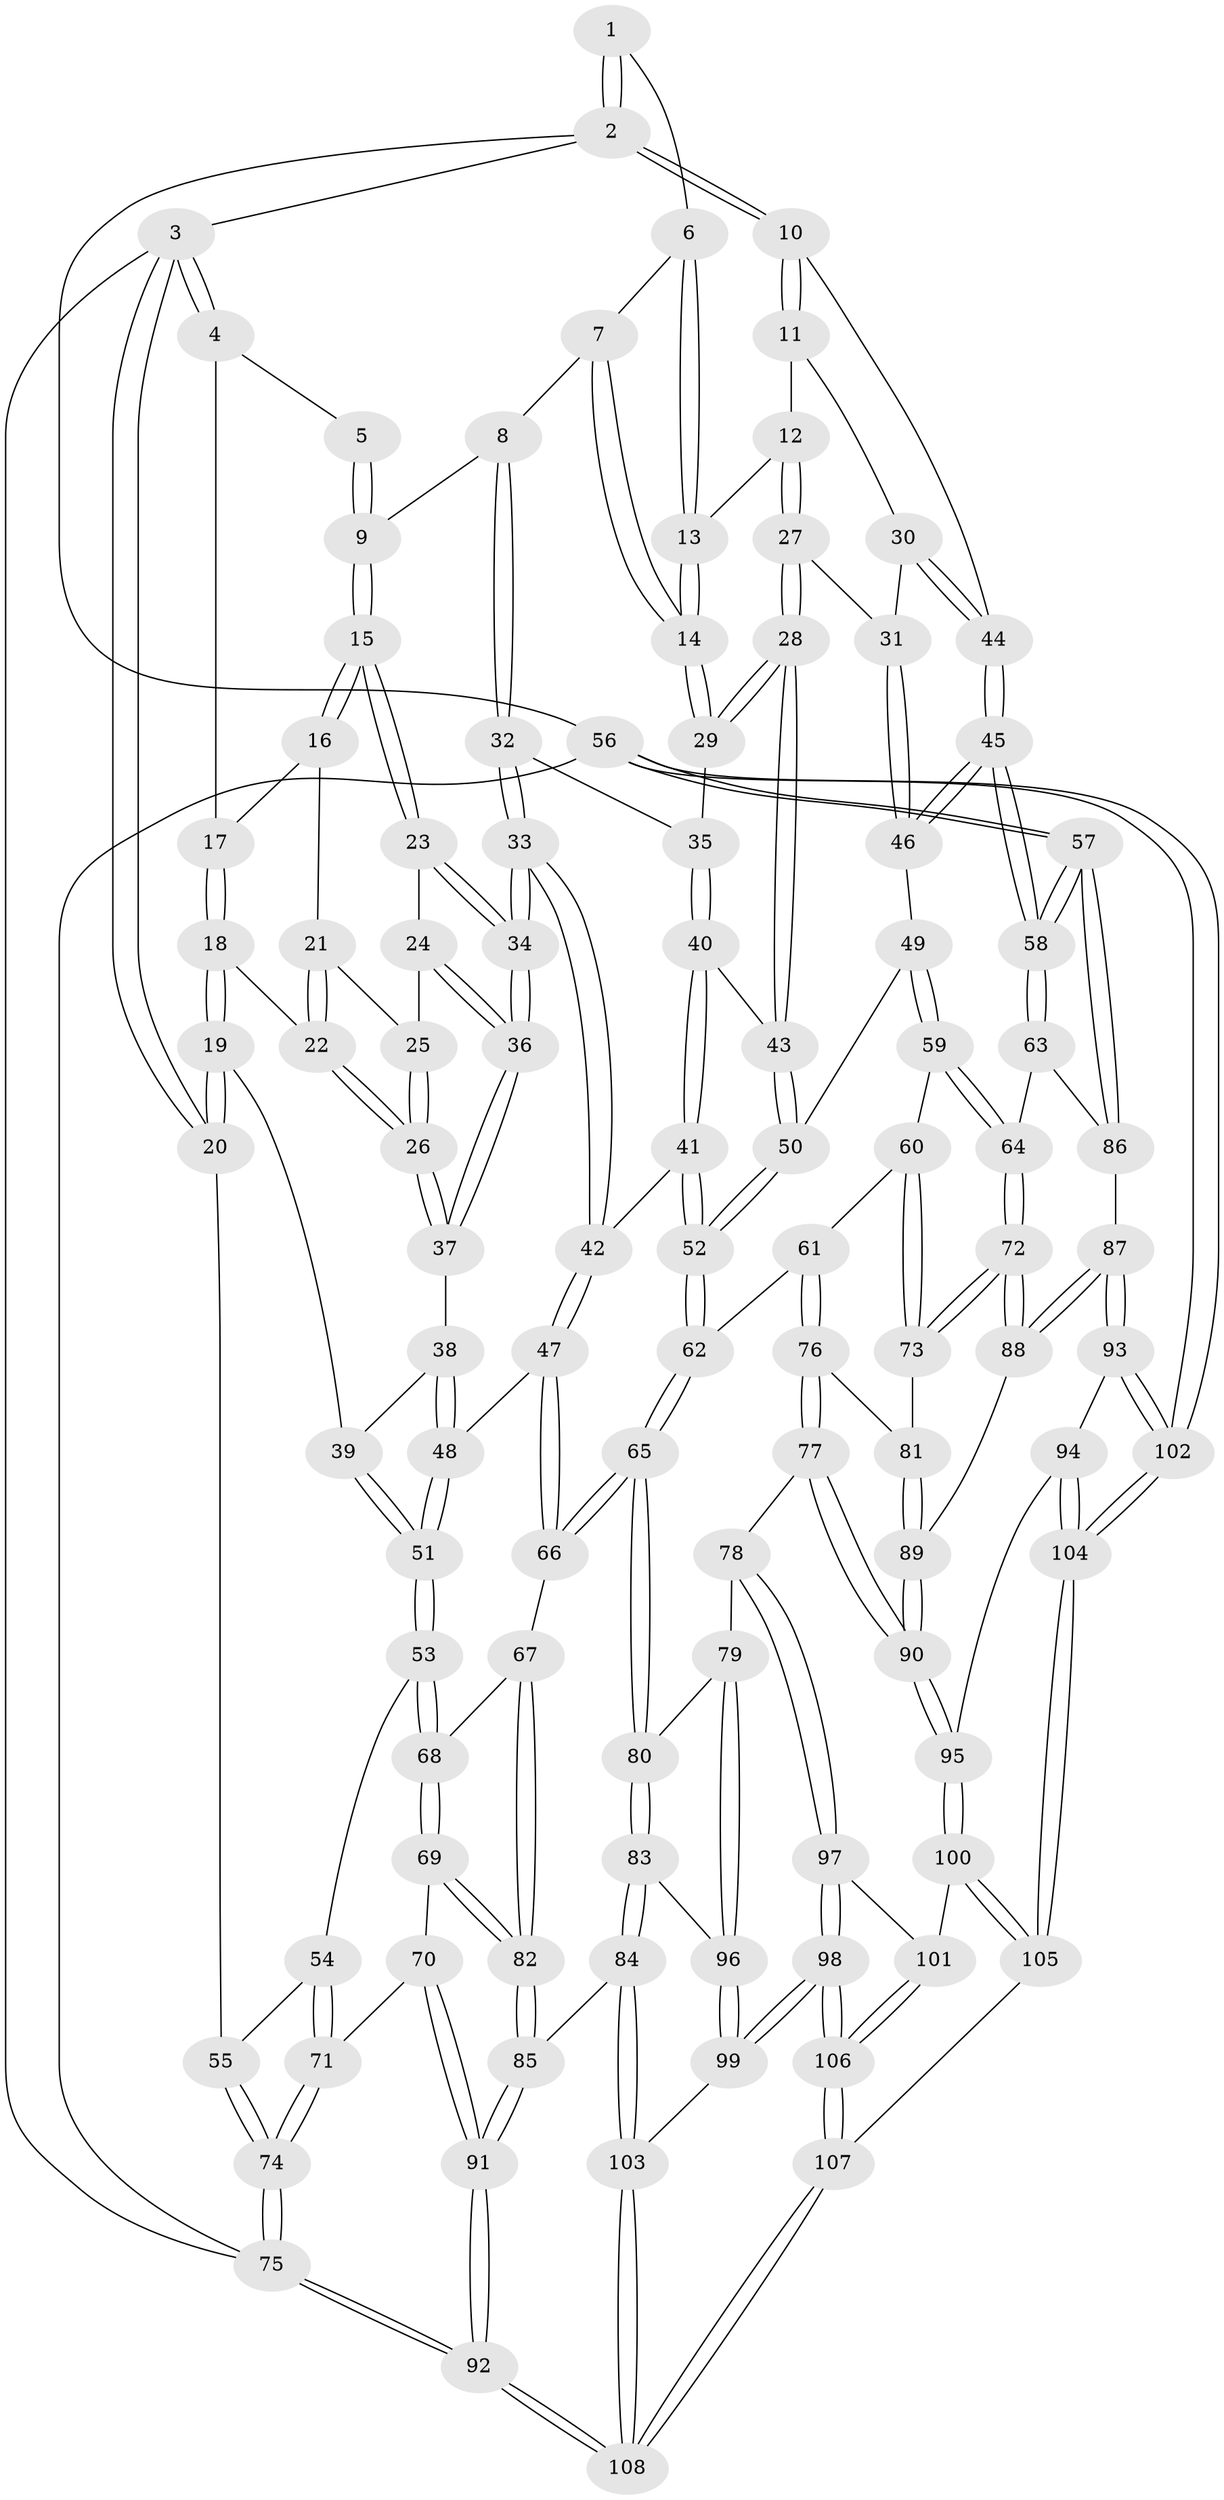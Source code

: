 // coarse degree distribution, {4: 0.21212121212121213, 3: 0.5454545454545454, 6: 0.030303030303030304, 5: 0.12121212121212122, 2: 0.09090909090909091}
// Generated by graph-tools (version 1.1) at 2025/54/03/04/25 22:54:47]
// undirected, 108 vertices, 267 edges
graph export_dot {
  node [color=gray90,style=filled];
  1 [pos="+0.8557321664467803+0"];
  2 [pos="+1+0"];
  3 [pos="+0+0"];
  4 [pos="+0.1137040291937721+0"];
  5 [pos="+0.518729231482127+0"];
  6 [pos="+0.80333061195076+0"];
  7 [pos="+0.7505462465738831+0"];
  8 [pos="+0.5441537260071889+0.10736485625144138"];
  9 [pos="+0.5208168027543492+0.09501369854553339"];
  10 [pos="+1+0"];
  11 [pos="+0.9650368165362092+0.11140704330649163"];
  12 [pos="+0.8821491051522317+0.15521077568760444"];
  13 [pos="+0.8358545226580852+0.1440810569748904"];
  14 [pos="+0.7137686525442483+0.1951363325129723"];
  15 [pos="+0.4504254304332039+0.12490387383911809"];
  16 [pos="+0.30272387114148713+0.041883270985363666"];
  17 [pos="+0.16979011047668188+0"];
  18 [pos="+0.14252278273838648+0.19380520777739987"];
  19 [pos="+0+0.32733781623682956"];
  20 [pos="+0+0.3613881282570385"];
  21 [pos="+0.2821644382001373+0.12766466287167894"];
  22 [pos="+0.1817997951191919+0.2000661567310855"];
  23 [pos="+0.44739771720046967+0.13137502175749327"];
  24 [pos="+0.38126135775874836+0.18892932131604373"];
  25 [pos="+0.30276370152086096+0.18046151679396627"];
  26 [pos="+0.26137076877345733+0.24469223766888182"];
  27 [pos="+0.8897535778878163+0.3205605499363601"];
  28 [pos="+0.8457254000298596+0.34042400748166435"];
  29 [pos="+0.7083764044323015+0.2017372212430251"];
  30 [pos="+0.926871231416225+0.3165319474325477"];
  31 [pos="+0.9179243054441616+0.31964422481839155"];
  32 [pos="+0.6360009192956739+0.2030444308486201"];
  33 [pos="+0.4813063078782949+0.41755610585161956"];
  34 [pos="+0.47732717943531394+0.4133195485847448"];
  35 [pos="+0.6738168720705335+0.2073110400630526"];
  36 [pos="+0.3306734016251703+0.3252485319833882"];
  37 [pos="+0.30801648583084634+0.32286124992712195"];
  38 [pos="+0.27337227293850475+0.3444488184425317"];
  39 [pos="+0.22004889171885314+0.37635035374318976"];
  40 [pos="+0.6818138278024658+0.3631977623062369"];
  41 [pos="+0.5491462778507041+0.4801366001196479"];
  42 [pos="+0.48802026629720957+0.4414304259747721"];
  43 [pos="+0.8259065777066394+0.3842448907719692"];
  44 [pos="+1+0.24332177522739398"];
  45 [pos="+1+0.5731398545882486"];
  46 [pos="+1+0.5075102976967645"];
  47 [pos="+0.3772656586524611+0.5320306837429851"];
  48 [pos="+0.3247117899023638+0.5371063609563315"];
  49 [pos="+0.8233762572799254+0.5064531020294488"];
  50 [pos="+0.8117010559493141+0.49767412785290877"];
  51 [pos="+0.25079653610346864+0.5453967249753524"];
  52 [pos="+0.6235518157231403+0.5611968885176228"];
  53 [pos="+0.2010530476137949+0.5848568080931326"];
  54 [pos="+0.13880427353003905+0.5769749077853873"];
  55 [pos="+0+0.4756699304608081"];
  56 [pos="+1+1"];
  57 [pos="+1+1"];
  58 [pos="+1+0.6731021416361304"];
  59 [pos="+0.873208723232974+0.643638779012542"];
  60 [pos="+0.8091174466750104+0.6707402475826231"];
  61 [pos="+0.6372037333932794+0.6289809395643102"];
  62 [pos="+0.622647959486929+0.5951019198254182"];
  63 [pos="+0.9204224473993621+0.6864722433444006"];
  64 [pos="+0.9164781011476102+0.6842521315284993"];
  65 [pos="+0.4482143621041514+0.7238961864979179"];
  66 [pos="+0.39536142737683405+0.6922868717277118"];
  67 [pos="+0.33795908835865135+0.7139871979705581"];
  68 [pos="+0.22734816688077875+0.6683509628184888"];
  69 [pos="+0.1936848973899525+0.7638610796161497"];
  70 [pos="+0.13631381098253267+0.7832257584732557"];
  71 [pos="+0.09068438334951312+0.7575447587480272"];
  72 [pos="+0.7869320227083495+0.7562924356134768"];
  73 [pos="+0.7703897320522908+0.744611947145019"];
  74 [pos="+0+0.7391519545109104"];
  75 [pos="+0+1"];
  76 [pos="+0.6431239102468291+0.654780566195597"];
  77 [pos="+0.6229380258068543+0.8021648902000464"];
  78 [pos="+0.5446435954967013+0.8290772441840332"];
  79 [pos="+0.5102990323107232+0.8164085384242762"];
  80 [pos="+0.46070975772378137+0.7821604661781705"];
  81 [pos="+0.7684285437101721+0.7443050443522709"];
  82 [pos="+0.29478227999977813+0.8555694007027967"];
  83 [pos="+0.3722554445894089+0.8588975853825999"];
  84 [pos="+0.30807926234216415+0.8851944909140442"];
  85 [pos="+0.30532451092871116+0.8836280107774979"];
  86 [pos="+0.8742974678304926+0.8329684947212763"];
  87 [pos="+0.8418184489386902+0.8390928114039173"];
  88 [pos="+0.8081540758218947+0.7986670193199593"];
  89 [pos="+0.6998993610417579+0.8229289802220717"];
  90 [pos="+0.6707634759696545+0.8450278318536171"];
  91 [pos="+0.10710998447375479+0.965402410232281"];
  92 [pos="+0+1"];
  93 [pos="+0.8278373391858814+0.8552348512786336"];
  94 [pos="+0.7302855999720592+0.8823041364138514"];
  95 [pos="+0.6713138205918172+0.8461850305093789"];
  96 [pos="+0.45571916868828666+0.9044696039098327"];
  97 [pos="+0.5422605402723262+0.8770961133462808"];
  98 [pos="+0.49834974369514645+0.9773543757981716"];
  99 [pos="+0.47927586634987146+0.9627763553958285"];
  100 [pos="+0.6381117773716501+0.9312614510682811"];
  101 [pos="+0.5992945903080352+0.9309284276251303"];
  102 [pos="+0.8330652991475002+1"];
  103 [pos="+0.3295813206281813+0.9367600472130521"];
  104 [pos="+0.8015864415202665+1"];
  105 [pos="+0.7298017749657679+1"];
  106 [pos="+0.510222472565515+1"];
  107 [pos="+0.5430448321188323+1"];
  108 [pos="+0.3413583725609711+1"];
  1 -- 2;
  1 -- 2;
  1 -- 6;
  2 -- 3;
  2 -- 10;
  2 -- 10;
  2 -- 56;
  3 -- 4;
  3 -- 4;
  3 -- 20;
  3 -- 20;
  3 -- 75;
  4 -- 5;
  4 -- 17;
  5 -- 9;
  5 -- 9;
  6 -- 7;
  6 -- 13;
  6 -- 13;
  7 -- 8;
  7 -- 14;
  7 -- 14;
  8 -- 9;
  8 -- 32;
  8 -- 32;
  9 -- 15;
  9 -- 15;
  10 -- 11;
  10 -- 11;
  10 -- 44;
  11 -- 12;
  11 -- 30;
  12 -- 13;
  12 -- 27;
  12 -- 27;
  13 -- 14;
  13 -- 14;
  14 -- 29;
  14 -- 29;
  15 -- 16;
  15 -- 16;
  15 -- 23;
  15 -- 23;
  16 -- 17;
  16 -- 21;
  17 -- 18;
  17 -- 18;
  18 -- 19;
  18 -- 19;
  18 -- 22;
  19 -- 20;
  19 -- 20;
  19 -- 39;
  20 -- 55;
  21 -- 22;
  21 -- 22;
  21 -- 25;
  22 -- 26;
  22 -- 26;
  23 -- 24;
  23 -- 34;
  23 -- 34;
  24 -- 25;
  24 -- 36;
  24 -- 36;
  25 -- 26;
  25 -- 26;
  26 -- 37;
  26 -- 37;
  27 -- 28;
  27 -- 28;
  27 -- 31;
  28 -- 29;
  28 -- 29;
  28 -- 43;
  28 -- 43;
  29 -- 35;
  30 -- 31;
  30 -- 44;
  30 -- 44;
  31 -- 46;
  31 -- 46;
  32 -- 33;
  32 -- 33;
  32 -- 35;
  33 -- 34;
  33 -- 34;
  33 -- 42;
  33 -- 42;
  34 -- 36;
  34 -- 36;
  35 -- 40;
  35 -- 40;
  36 -- 37;
  36 -- 37;
  37 -- 38;
  38 -- 39;
  38 -- 48;
  38 -- 48;
  39 -- 51;
  39 -- 51;
  40 -- 41;
  40 -- 41;
  40 -- 43;
  41 -- 42;
  41 -- 52;
  41 -- 52;
  42 -- 47;
  42 -- 47;
  43 -- 50;
  43 -- 50;
  44 -- 45;
  44 -- 45;
  45 -- 46;
  45 -- 46;
  45 -- 58;
  45 -- 58;
  46 -- 49;
  47 -- 48;
  47 -- 66;
  47 -- 66;
  48 -- 51;
  48 -- 51;
  49 -- 50;
  49 -- 59;
  49 -- 59;
  50 -- 52;
  50 -- 52;
  51 -- 53;
  51 -- 53;
  52 -- 62;
  52 -- 62;
  53 -- 54;
  53 -- 68;
  53 -- 68;
  54 -- 55;
  54 -- 71;
  54 -- 71;
  55 -- 74;
  55 -- 74;
  56 -- 57;
  56 -- 57;
  56 -- 102;
  56 -- 102;
  56 -- 75;
  57 -- 58;
  57 -- 58;
  57 -- 86;
  57 -- 86;
  58 -- 63;
  58 -- 63;
  59 -- 60;
  59 -- 64;
  59 -- 64;
  60 -- 61;
  60 -- 73;
  60 -- 73;
  61 -- 62;
  61 -- 76;
  61 -- 76;
  62 -- 65;
  62 -- 65;
  63 -- 64;
  63 -- 86;
  64 -- 72;
  64 -- 72;
  65 -- 66;
  65 -- 66;
  65 -- 80;
  65 -- 80;
  66 -- 67;
  67 -- 68;
  67 -- 82;
  67 -- 82;
  68 -- 69;
  68 -- 69;
  69 -- 70;
  69 -- 82;
  69 -- 82;
  70 -- 71;
  70 -- 91;
  70 -- 91;
  71 -- 74;
  71 -- 74;
  72 -- 73;
  72 -- 73;
  72 -- 88;
  72 -- 88;
  73 -- 81;
  74 -- 75;
  74 -- 75;
  75 -- 92;
  75 -- 92;
  76 -- 77;
  76 -- 77;
  76 -- 81;
  77 -- 78;
  77 -- 90;
  77 -- 90;
  78 -- 79;
  78 -- 97;
  78 -- 97;
  79 -- 80;
  79 -- 96;
  79 -- 96;
  80 -- 83;
  80 -- 83;
  81 -- 89;
  81 -- 89;
  82 -- 85;
  82 -- 85;
  83 -- 84;
  83 -- 84;
  83 -- 96;
  84 -- 85;
  84 -- 103;
  84 -- 103;
  85 -- 91;
  85 -- 91;
  86 -- 87;
  87 -- 88;
  87 -- 88;
  87 -- 93;
  87 -- 93;
  88 -- 89;
  89 -- 90;
  89 -- 90;
  90 -- 95;
  90 -- 95;
  91 -- 92;
  91 -- 92;
  92 -- 108;
  92 -- 108;
  93 -- 94;
  93 -- 102;
  93 -- 102;
  94 -- 95;
  94 -- 104;
  94 -- 104;
  95 -- 100;
  95 -- 100;
  96 -- 99;
  96 -- 99;
  97 -- 98;
  97 -- 98;
  97 -- 101;
  98 -- 99;
  98 -- 99;
  98 -- 106;
  98 -- 106;
  99 -- 103;
  100 -- 101;
  100 -- 105;
  100 -- 105;
  101 -- 106;
  101 -- 106;
  102 -- 104;
  102 -- 104;
  103 -- 108;
  103 -- 108;
  104 -- 105;
  104 -- 105;
  105 -- 107;
  106 -- 107;
  106 -- 107;
  107 -- 108;
  107 -- 108;
}
